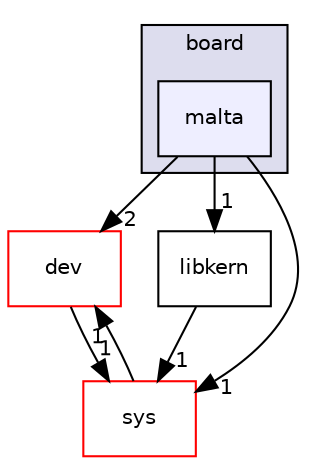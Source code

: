 digraph "src/sys/mips/board/malta" {
  compound=true
  node [ fontsize="10", fontname="Helvetica"];
  edge [ labelfontsize="10", labelfontname="Helvetica"];
  subgraph clusterdir_8b5555131f6f1c1bc06e7f747af2723c {
    graph [ bgcolor="#ddddee", pencolor="black", label="board" fontname="Helvetica", fontsize="10", URL="dir_8b5555131f6f1c1bc06e7f747af2723c.html"]
  dir_d344ff84e3c8c68db928ad6dad2552b8 [shape=box, label="malta", style="filled", fillcolor="#eeeeff", pencolor="black", URL="dir_d344ff84e3c8c68db928ad6dad2552b8.html"];
  }
  dir_02790d9076d147370f66228ea312a7cf [shape=box label="dev" fillcolor="white" style="filled" color="red" URL="dir_02790d9076d147370f66228ea312a7cf.html"];
  dir_19f1cc32150d20f3a8bed292754be1e3 [shape=box label="libkern" URL="dir_19f1cc32150d20f3a8bed292754be1e3.html"];
  dir_c529fe1005f766361284165817aae3f9 [shape=box label="sys" fillcolor="white" style="filled" color="red" URL="dir_c529fe1005f766361284165817aae3f9.html"];
  dir_d344ff84e3c8c68db928ad6dad2552b8->dir_02790d9076d147370f66228ea312a7cf [headlabel="2", labeldistance=1.5 headhref="dir_000023_000014.html"];
  dir_d344ff84e3c8c68db928ad6dad2552b8->dir_19f1cc32150d20f3a8bed292754be1e3 [headlabel="1", labeldistance=1.5 headhref="dir_000023_000020.html"];
  dir_d344ff84e3c8c68db928ad6dad2552b8->dir_c529fe1005f766361284165817aae3f9 [headlabel="1", labeldistance=1.5 headhref="dir_000023_000027.html"];
  dir_02790d9076d147370f66228ea312a7cf->dir_c529fe1005f766361284165817aae3f9 [headlabel="1", labeldistance=1.5 headhref="dir_000014_000027.html"];
  dir_19f1cc32150d20f3a8bed292754be1e3->dir_c529fe1005f766361284165817aae3f9 [headlabel="1", labeldistance=1.5 headhref="dir_000020_000027.html"];
  dir_c529fe1005f766361284165817aae3f9->dir_02790d9076d147370f66228ea312a7cf [headlabel="1", labeldistance=1.5 headhref="dir_000027_000014.html"];
}
